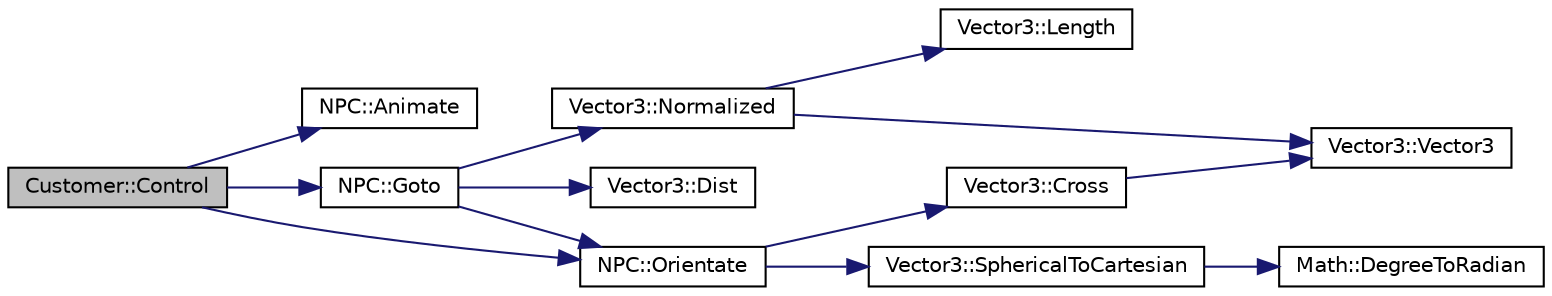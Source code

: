 digraph "Customer::Control"
{
  bgcolor="transparent";
  edge [fontname="Helvetica",fontsize="10",labelfontname="Helvetica",labelfontsize="10"];
  node [fontname="Helvetica",fontsize="10",shape=record];
  rankdir="LR";
  Node1 [label="Customer::Control",height=0.2,width=0.4,color="black", fillcolor="grey75", style="filled", fontcolor="black"];
  Node1 -> Node2 [color="midnightblue",fontsize="10",style="solid",fontname="Helvetica"];
  Node2 [label="NPC::Animate",height=0.2,width=0.4,color="black",URL="$classNPC.html#ad8a941b5f0c793cf801a7b0c8caad548",tooltip="Animation. "];
  Node1 -> Node3 [color="midnightblue",fontsize="10",style="solid",fontname="Helvetica"];
  Node3 [label="NPC::Goto",height=0.2,width=0.4,color="black",URL="$classNPC.html#a6f8d69aac667c616c6e42d49358cf968",tooltip="Go to function. "];
  Node3 -> Node4 [color="midnightblue",fontsize="10",style="solid",fontname="Helvetica"];
  Node4 [label="Vector3::Normalized",height=0.2,width=0.4,color="black",URL="$structVector3.html#a2da0f00c5529bced69763320dac9c414",tooltip="Return a copy of this vector, normalized. "];
  Node4 -> Node5 [color="midnightblue",fontsize="10",style="solid",fontname="Helvetica"];
  Node5 [label="Vector3::Length",height=0.2,width=0.4,color="black",URL="$structVector3.html#a200024a8442329de9a625ed58ffe7075",tooltip="Return length of vector. "];
  Node4 -> Node6 [color="midnightblue",fontsize="10",style="solid",fontname="Helvetica"];
  Node6 [label="Vector3::Vector3",height=0.2,width=0.4,color="black",URL="$structVector3.html#afa5e0c801fc2c8a820a54ea99302fe08",tooltip="Vector3 default constructor. "];
  Node3 -> Node7 [color="midnightblue",fontsize="10",style="solid",fontname="Helvetica"];
  Node7 [label="NPC::Orientate",height=0.2,width=0.4,color="black",URL="$classNPC.html#a1dd6753d963d97c35971f223843fa20b",tooltip="Orientation. "];
  Node7 -> Node8 [color="midnightblue",fontsize="10",style="solid",fontname="Helvetica"];
  Node8 [label="Vector3::SphericalToCartesian",height=0.2,width=0.4,color="black",URL="$structVector3.html#ab3b1af4c82ca09bf8ce997c205e3cb10"];
  Node8 -> Node9 [color="midnightblue",fontsize="10",style="solid",fontname="Helvetica"];
  Node9 [label="Math::DegreeToRadian",height=0.2,width=0.4,color="black",URL="$namespaceMath.html#ac04b987cc6c574a059e68cb58f58c09a",tooltip="Converts from degrees to radians. "];
  Node7 -> Node10 [color="midnightblue",fontsize="10",style="solid",fontname="Helvetica"];
  Node10 [label="Vector3::Cross",height=0.2,width=0.4,color="black",URL="$structVector3.html#aa1cdc5357009b47fe585ddd61e263aad",tooltip="Cross product of 2 vectors. "];
  Node10 -> Node6 [color="midnightblue",fontsize="10",style="solid",fontname="Helvetica"];
  Node3 -> Node11 [color="midnightblue",fontsize="10",style="solid",fontname="Helvetica"];
  Node11 [label="Vector3::Dist",height=0.2,width=0.4,color="black",URL="$structVector3.html#a17b8a054dab5e8eae02f04b0121ee194"];
  Node1 -> Node7 [color="midnightblue",fontsize="10",style="solid",fontname="Helvetica"];
}
